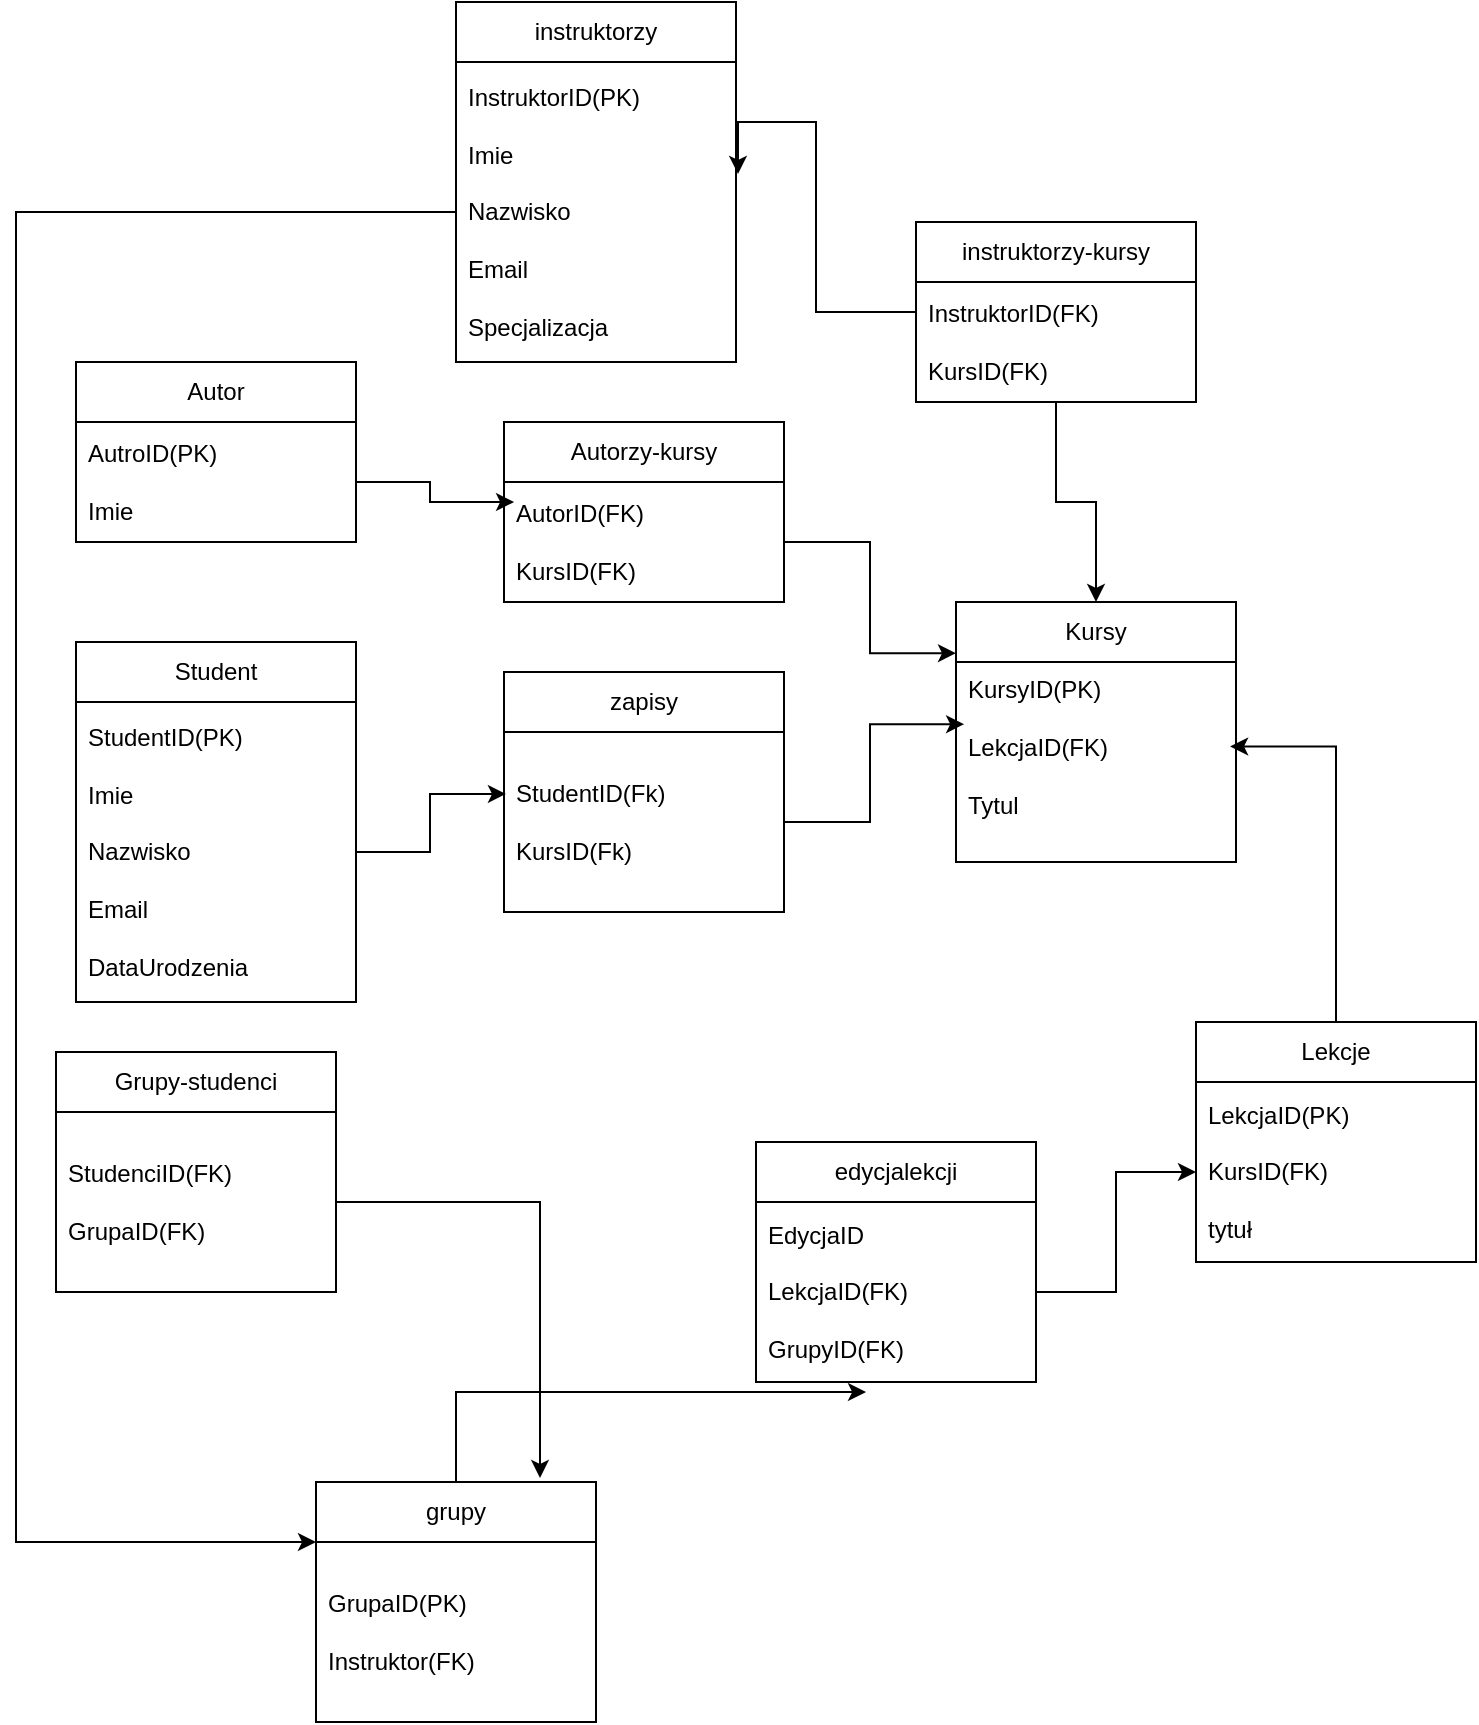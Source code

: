 <mxfile version="26.2.2">
  <diagram name="Strona-1" id="Jz_w7U-IuYaoBGibuUJy">
    <mxGraphModel dx="875" dy="784" grid="1" gridSize="10" guides="1" tooltips="1" connect="1" arrows="1" fold="1" page="1" pageScale="1" pageWidth="827" pageHeight="1169" math="0" shadow="0">
      <root>
        <mxCell id="0" />
        <mxCell id="1" parent="0" />
        <mxCell id="9Wi5u_XWyRekye9pmXcA-2" value="Student" style="swimlane;fontStyle=0;childLayout=stackLayout;horizontal=1;startSize=30;horizontalStack=0;resizeParent=1;resizeParentMax=0;resizeLast=0;collapsible=1;marginBottom=0;whiteSpace=wrap;html=1;" parent="1" vertex="1">
          <mxGeometry x="60" y="510" width="140" height="180" as="geometry" />
        </mxCell>
        <mxCell id="9Wi5u_XWyRekye9pmXcA-3" value="StudentID(PK)&lt;div&gt;&lt;br&gt;&lt;/div&gt;&lt;div&gt;Imie&lt;/div&gt;&lt;div&gt;&lt;br&gt;&lt;/div&gt;&lt;div&gt;Nazwisko&lt;/div&gt;&lt;div&gt;&lt;br&gt;&lt;/div&gt;&lt;div&gt;Email&lt;/div&gt;&lt;div&gt;&lt;br&gt;&lt;/div&gt;&lt;div&gt;DataUrodzenia&lt;/div&gt;" style="text;strokeColor=none;fillColor=none;align=left;verticalAlign=middle;spacingLeft=4;spacingRight=4;overflow=hidden;points=[[0,0.5],[1,0.5]];portConstraint=eastwest;rotatable=0;whiteSpace=wrap;html=1;" parent="9Wi5u_XWyRekye9pmXcA-2" vertex="1">
          <mxGeometry y="30" width="140" height="150" as="geometry" />
        </mxCell>
        <mxCell id="j3mY_wfvXanM_TIgXk8w-2" value="instruktorzy" style="swimlane;fontStyle=0;childLayout=stackLayout;horizontal=1;startSize=30;horizontalStack=0;resizeParent=1;resizeParentMax=0;resizeLast=0;collapsible=1;marginBottom=0;whiteSpace=wrap;html=1;" vertex="1" parent="1">
          <mxGeometry x="250" y="190" width="140" height="180" as="geometry" />
        </mxCell>
        <mxCell id="j3mY_wfvXanM_TIgXk8w-3" value="InstruktorID(PK)&lt;div&gt;&lt;br&gt;&lt;/div&gt;&lt;div&gt;Imie&lt;/div&gt;&lt;div&gt;&lt;br&gt;&lt;/div&gt;&lt;div&gt;Nazwisko&lt;/div&gt;&lt;div&gt;&lt;br&gt;&lt;/div&gt;&lt;div&gt;Email&lt;/div&gt;&lt;div&gt;&lt;br&gt;&lt;/div&gt;&lt;div&gt;Specjalizacja&lt;/div&gt;" style="text;strokeColor=none;fillColor=none;align=left;verticalAlign=middle;spacingLeft=4;spacingRight=4;overflow=hidden;points=[[0,0.5],[1,0.5]];portConstraint=eastwest;rotatable=0;whiteSpace=wrap;html=1;" vertex="1" parent="j3mY_wfvXanM_TIgXk8w-2">
          <mxGeometry y="30" width="140" height="150" as="geometry" />
        </mxCell>
        <mxCell id="j3mY_wfvXanM_TIgXk8w-4" value="zapisy" style="swimlane;fontStyle=0;childLayout=stackLayout;horizontal=1;startSize=30;horizontalStack=0;resizeParent=1;resizeParentMax=0;resizeLast=0;collapsible=1;marginBottom=0;whiteSpace=wrap;html=1;" vertex="1" parent="1">
          <mxGeometry x="274" y="525" width="140" height="120" as="geometry" />
        </mxCell>
        <mxCell id="j3mY_wfvXanM_TIgXk8w-5" value="StudentID(Fk)&lt;div&gt;&lt;br&gt;&lt;/div&gt;&lt;div&gt;KursID(Fk)&lt;/div&gt;" style="text;strokeColor=none;fillColor=none;align=left;verticalAlign=middle;spacingLeft=4;spacingRight=4;overflow=hidden;points=[[0,0.5],[1,0.5]];portConstraint=eastwest;rotatable=0;whiteSpace=wrap;html=1;" vertex="1" parent="j3mY_wfvXanM_TIgXk8w-4">
          <mxGeometry y="30" width="140" height="90" as="geometry" />
        </mxCell>
        <mxCell id="j3mY_wfvXanM_TIgXk8w-10" style="edgeStyle=orthogonalEdgeStyle;rounded=0;orthogonalLoop=1;jettySize=auto;html=1;entryX=0.007;entryY=0.344;entryDx=0;entryDy=0;entryPerimeter=0;" edge="1" parent="1" source="9Wi5u_XWyRekye9pmXcA-3" target="j3mY_wfvXanM_TIgXk8w-5">
          <mxGeometry relative="1" as="geometry" />
        </mxCell>
        <mxCell id="j3mY_wfvXanM_TIgXk8w-11" value="Kursy" style="swimlane;fontStyle=0;childLayout=stackLayout;horizontal=1;startSize=30;horizontalStack=0;resizeParent=1;resizeParentMax=0;resizeLast=0;collapsible=1;marginBottom=0;whiteSpace=wrap;html=1;" vertex="1" parent="1">
          <mxGeometry x="500" y="490" width="140" height="130" as="geometry" />
        </mxCell>
        <mxCell id="j3mY_wfvXanM_TIgXk8w-12" value="KursyID(PK)&lt;div&gt;&lt;br&gt;&lt;/div&gt;&lt;div&gt;LekcjaID(FK)&lt;/div&gt;&lt;div&gt;&lt;br&gt;&lt;/div&gt;&lt;div&gt;Tytul&lt;/div&gt;&lt;div&gt;&lt;br&gt;&lt;/div&gt;" style="text;strokeColor=none;fillColor=none;align=left;verticalAlign=middle;spacingLeft=4;spacingRight=4;overflow=hidden;points=[[0,0.5],[1,0.5]];portConstraint=eastwest;rotatable=0;whiteSpace=wrap;html=1;" vertex="1" parent="j3mY_wfvXanM_TIgXk8w-11">
          <mxGeometry y="30" width="140" height="100" as="geometry" />
        </mxCell>
        <mxCell id="j3mY_wfvXanM_TIgXk8w-13" style="edgeStyle=orthogonalEdgeStyle;rounded=0;orthogonalLoop=1;jettySize=auto;html=1;entryX=0.029;entryY=0.311;entryDx=0;entryDy=0;entryPerimeter=0;" edge="1" parent="1" source="j3mY_wfvXanM_TIgXk8w-5" target="j3mY_wfvXanM_TIgXk8w-12">
          <mxGeometry relative="1" as="geometry" />
        </mxCell>
        <mxCell id="j3mY_wfvXanM_TIgXk8w-16" style="edgeStyle=orthogonalEdgeStyle;rounded=0;orthogonalLoop=1;jettySize=auto;html=1;" edge="1" parent="1" source="j3mY_wfvXanM_TIgXk8w-14" target="j3mY_wfvXanM_TIgXk8w-11">
          <mxGeometry relative="1" as="geometry" />
        </mxCell>
        <mxCell id="j3mY_wfvXanM_TIgXk8w-14" value="instruktorzy-kursy" style="swimlane;fontStyle=0;childLayout=stackLayout;horizontal=1;startSize=30;horizontalStack=0;resizeParent=1;resizeParentMax=0;resizeLast=0;collapsible=1;marginBottom=0;whiteSpace=wrap;html=1;" vertex="1" parent="1">
          <mxGeometry x="480" y="300" width="140" height="90" as="geometry" />
        </mxCell>
        <mxCell id="j3mY_wfvXanM_TIgXk8w-15" value="InstruktorID(FK)&lt;div&gt;&lt;br&gt;&lt;/div&gt;&lt;div&gt;KursID(FK)&lt;/div&gt;" style="text;strokeColor=none;fillColor=none;align=left;verticalAlign=middle;spacingLeft=4;spacingRight=4;overflow=hidden;points=[[0,0.5],[1,0.5]];portConstraint=eastwest;rotatable=0;whiteSpace=wrap;html=1;" vertex="1" parent="j3mY_wfvXanM_TIgXk8w-14">
          <mxGeometry y="30" width="140" height="60" as="geometry" />
        </mxCell>
        <mxCell id="j3mY_wfvXanM_TIgXk8w-17" style="edgeStyle=orthogonalEdgeStyle;rounded=0;orthogonalLoop=1;jettySize=auto;html=1;entryX=1.007;entryY=0.373;entryDx=0;entryDy=0;entryPerimeter=0;" edge="1" parent="1" source="j3mY_wfvXanM_TIgXk8w-14" target="j3mY_wfvXanM_TIgXk8w-3">
          <mxGeometry relative="1" as="geometry">
            <Array as="points">
              <mxPoint x="430" y="345" />
              <mxPoint x="430" y="250" />
              <mxPoint x="391" y="250" />
            </Array>
          </mxGeometry>
        </mxCell>
        <mxCell id="j3mY_wfvXanM_TIgXk8w-21" value="Lekcje" style="swimlane;fontStyle=0;childLayout=stackLayout;horizontal=1;startSize=30;horizontalStack=0;resizeParent=1;resizeParentMax=0;resizeLast=0;collapsible=1;marginBottom=0;whiteSpace=wrap;html=1;" vertex="1" parent="1">
          <mxGeometry x="620" y="700" width="140" height="120" as="geometry">
            <mxRectangle x="620" y="700" width="80" height="30" as="alternateBounds" />
          </mxGeometry>
        </mxCell>
        <mxCell id="j3mY_wfvXanM_TIgXk8w-22" value="LekcjaID(PK)&lt;div&gt;&lt;br&gt;&lt;div&gt;KursID(FK)&lt;/div&gt;&lt;div&gt;&lt;br&gt;&lt;/div&gt;&lt;div&gt;tytuł&lt;/div&gt;&lt;/div&gt;" style="text;strokeColor=none;fillColor=none;align=left;verticalAlign=middle;spacingLeft=4;spacingRight=4;overflow=hidden;points=[[0,0.5],[1,0.5]];portConstraint=eastwest;rotatable=0;whiteSpace=wrap;html=1;" vertex="1" parent="j3mY_wfvXanM_TIgXk8w-21">
          <mxGeometry y="30" width="140" height="90" as="geometry" />
        </mxCell>
        <mxCell id="j3mY_wfvXanM_TIgXk8w-24" value="Autor" style="swimlane;fontStyle=0;childLayout=stackLayout;horizontal=1;startSize=30;horizontalStack=0;resizeParent=1;resizeParentMax=0;resizeLast=0;collapsible=1;marginBottom=0;whiteSpace=wrap;html=1;" vertex="1" parent="1">
          <mxGeometry x="60" y="370" width="140" height="90" as="geometry" />
        </mxCell>
        <mxCell id="j3mY_wfvXanM_TIgXk8w-25" value="AutroID(PK)&lt;div&gt;&lt;br&gt;&lt;/div&gt;&lt;div&gt;Imie&lt;/div&gt;" style="text;strokeColor=none;fillColor=none;align=left;verticalAlign=middle;spacingLeft=4;spacingRight=4;overflow=hidden;points=[[0,0.5],[1,0.5]];portConstraint=eastwest;rotatable=0;whiteSpace=wrap;html=1;" vertex="1" parent="j3mY_wfvXanM_TIgXk8w-24">
          <mxGeometry y="30" width="140" height="60" as="geometry" />
        </mxCell>
        <mxCell id="j3mY_wfvXanM_TIgXk8w-26" value="Autorzy-kursy" style="swimlane;fontStyle=0;childLayout=stackLayout;horizontal=1;startSize=30;horizontalStack=0;resizeParent=1;resizeParentMax=0;resizeLast=0;collapsible=1;marginBottom=0;whiteSpace=wrap;html=1;" vertex="1" parent="1">
          <mxGeometry x="274" y="400" width="140" height="90" as="geometry" />
        </mxCell>
        <mxCell id="j3mY_wfvXanM_TIgXk8w-27" value="AutorID(FK)&lt;div&gt;&lt;br&gt;&lt;/div&gt;&lt;div&gt;KursID(FK)&lt;/div&gt;" style="text;strokeColor=none;fillColor=none;align=left;verticalAlign=middle;spacingLeft=4;spacingRight=4;overflow=hidden;points=[[0,0.5],[1,0.5]];portConstraint=eastwest;rotatable=0;whiteSpace=wrap;html=1;" vertex="1" parent="j3mY_wfvXanM_TIgXk8w-26">
          <mxGeometry y="30" width="140" height="60" as="geometry" />
        </mxCell>
        <mxCell id="j3mY_wfvXanM_TIgXk8w-28" style="edgeStyle=orthogonalEdgeStyle;rounded=0;orthogonalLoop=1;jettySize=auto;html=1;entryX=0.036;entryY=0.167;entryDx=0;entryDy=0;entryPerimeter=0;" edge="1" parent="1" source="j3mY_wfvXanM_TIgXk8w-25" target="j3mY_wfvXanM_TIgXk8w-27">
          <mxGeometry relative="1" as="geometry" />
        </mxCell>
        <mxCell id="j3mY_wfvXanM_TIgXk8w-29" style="edgeStyle=orthogonalEdgeStyle;rounded=0;orthogonalLoop=1;jettySize=auto;html=1;entryX=0;entryY=-0.044;entryDx=0;entryDy=0;entryPerimeter=0;" edge="1" parent="1" source="j3mY_wfvXanM_TIgXk8w-27" target="j3mY_wfvXanM_TIgXk8w-12">
          <mxGeometry relative="1" as="geometry" />
        </mxCell>
        <mxCell id="j3mY_wfvXanM_TIgXk8w-39" style="edgeStyle=orthogonalEdgeStyle;rounded=0;orthogonalLoop=1;jettySize=auto;html=1;entryX=0.979;entryY=0.422;entryDx=0;entryDy=0;entryPerimeter=0;" edge="1" parent="1" source="j3mY_wfvXanM_TIgXk8w-21" target="j3mY_wfvXanM_TIgXk8w-12">
          <mxGeometry relative="1" as="geometry" />
        </mxCell>
        <mxCell id="j3mY_wfvXanM_TIgXk8w-41" value="edycjalekcji" style="swimlane;fontStyle=0;childLayout=stackLayout;horizontal=1;startSize=30;horizontalStack=0;resizeParent=1;resizeParentMax=0;resizeLast=0;collapsible=1;marginBottom=0;whiteSpace=wrap;html=1;" vertex="1" parent="1">
          <mxGeometry x="400" y="760" width="140" height="120" as="geometry">
            <mxRectangle x="620" y="700" width="80" height="30" as="alternateBounds" />
          </mxGeometry>
        </mxCell>
        <mxCell id="j3mY_wfvXanM_TIgXk8w-42" value="&lt;div&gt;EdycjaID&lt;/div&gt;&lt;div&gt;&lt;br&gt;&lt;/div&gt;LekcjaID(FK)&lt;div&gt;&lt;div&gt;&lt;br&gt;&lt;/div&gt;&lt;/div&gt;&lt;div&gt;GrupyID(FK)&lt;/div&gt;" style="text;strokeColor=none;fillColor=none;align=left;verticalAlign=middle;spacingLeft=4;spacingRight=4;overflow=hidden;points=[[0,0.5],[1,0.5]];portConstraint=eastwest;rotatable=0;whiteSpace=wrap;html=1;" vertex="1" parent="j3mY_wfvXanM_TIgXk8w-41">
          <mxGeometry y="30" width="140" height="90" as="geometry" />
        </mxCell>
        <mxCell id="j3mY_wfvXanM_TIgXk8w-46" style="edgeStyle=orthogonalEdgeStyle;rounded=0;orthogonalLoop=1;jettySize=auto;html=1;" edge="1" parent="1" source="j3mY_wfvXanM_TIgXk8w-42" target="j3mY_wfvXanM_TIgXk8w-22">
          <mxGeometry relative="1" as="geometry" />
        </mxCell>
        <mxCell id="j3mY_wfvXanM_TIgXk8w-49" value="grupy" style="swimlane;fontStyle=0;childLayout=stackLayout;horizontal=1;startSize=30;horizontalStack=0;resizeParent=1;resizeParentMax=0;resizeLast=0;collapsible=1;marginBottom=0;whiteSpace=wrap;html=1;" vertex="1" parent="1">
          <mxGeometry x="180" y="930" width="140" height="120" as="geometry" />
        </mxCell>
        <mxCell id="j3mY_wfvXanM_TIgXk8w-50" value="GrupaID(PK)&lt;div&gt;&lt;br&gt;&lt;/div&gt;&lt;div&gt;Instruktor(FK)&lt;/div&gt;" style="text;strokeColor=none;fillColor=none;align=left;verticalAlign=middle;spacingLeft=4;spacingRight=4;overflow=hidden;points=[[0,0.5],[1,0.5]];portConstraint=eastwest;rotatable=0;whiteSpace=wrap;html=1;" vertex="1" parent="j3mY_wfvXanM_TIgXk8w-49">
          <mxGeometry y="30" width="140" height="90" as="geometry" />
        </mxCell>
        <mxCell id="j3mY_wfvXanM_TIgXk8w-52" value="Grupy-studenci" style="swimlane;fontStyle=0;childLayout=stackLayout;horizontal=1;startSize=30;horizontalStack=0;resizeParent=1;resizeParentMax=0;resizeLast=0;collapsible=1;marginBottom=0;whiteSpace=wrap;html=1;" vertex="1" parent="1">
          <mxGeometry x="50" y="715" width="140" height="120" as="geometry" />
        </mxCell>
        <mxCell id="j3mY_wfvXanM_TIgXk8w-53" value="&lt;div&gt;StudenciID(FK)&lt;/div&gt;&lt;div&gt;&lt;br&gt;&lt;/div&gt;GrupaID(FK)" style="text;strokeColor=none;fillColor=none;align=left;verticalAlign=middle;spacingLeft=4;spacingRight=4;overflow=hidden;points=[[0,0.5],[1,0.5]];portConstraint=eastwest;rotatable=0;whiteSpace=wrap;html=1;" vertex="1" parent="j3mY_wfvXanM_TIgXk8w-52">
          <mxGeometry y="30" width="140" height="90" as="geometry" />
        </mxCell>
        <mxCell id="j3mY_wfvXanM_TIgXk8w-54" style="edgeStyle=orthogonalEdgeStyle;rounded=0;orthogonalLoop=1;jettySize=auto;html=1;entryX=0.8;entryY=-0.017;entryDx=0;entryDy=0;entryPerimeter=0;" edge="1" parent="1" source="j3mY_wfvXanM_TIgXk8w-53" target="j3mY_wfvXanM_TIgXk8w-49">
          <mxGeometry relative="1" as="geometry" />
        </mxCell>
        <mxCell id="j3mY_wfvXanM_TIgXk8w-55" style="edgeStyle=orthogonalEdgeStyle;rounded=0;orthogonalLoop=1;jettySize=auto;html=1;entryX=0.393;entryY=1.056;entryDx=0;entryDy=0;entryPerimeter=0;" edge="1" parent="1" source="j3mY_wfvXanM_TIgXk8w-49" target="j3mY_wfvXanM_TIgXk8w-42">
          <mxGeometry relative="1" as="geometry" />
        </mxCell>
        <mxCell id="j3mY_wfvXanM_TIgXk8w-56" style="edgeStyle=orthogonalEdgeStyle;rounded=0;orthogonalLoop=1;jettySize=auto;html=1;entryX=0;entryY=0.25;entryDx=0;entryDy=0;" edge="1" parent="1" source="j3mY_wfvXanM_TIgXk8w-3" target="j3mY_wfvXanM_TIgXk8w-49">
          <mxGeometry relative="1" as="geometry">
            <Array as="points">
              <mxPoint x="30" y="295" />
              <mxPoint x="30" y="960" />
            </Array>
          </mxGeometry>
        </mxCell>
      </root>
    </mxGraphModel>
  </diagram>
</mxfile>
